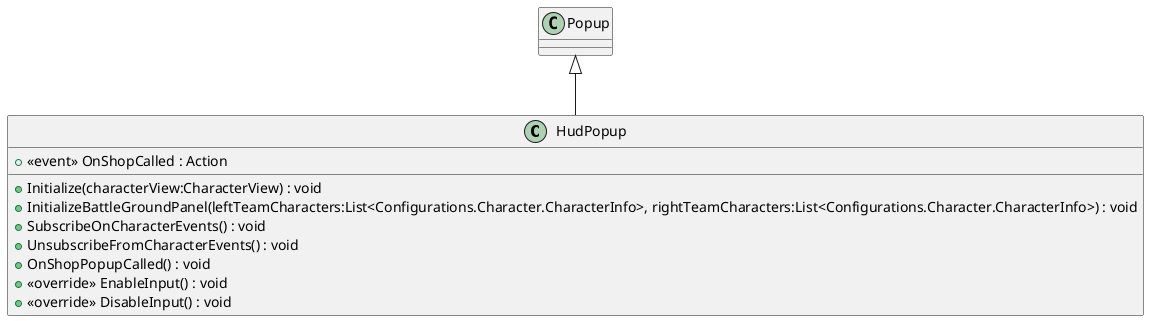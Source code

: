 @startuml
class HudPopup {
    +  <<event>> OnShopCalled : Action 
    + Initialize(characterView:CharacterView) : void
    + InitializeBattleGroundPanel(leftTeamCharacters:List<Configurations.Character.CharacterInfo>, rightTeamCharacters:List<Configurations.Character.CharacterInfo>) : void
    + SubscribeOnCharacterEvents() : void
    + UnsubscribeFromCharacterEvents() : void
    + OnShopPopupCalled() : void
    + <<override>> EnableInput() : void
    + <<override>> DisableInput() : void
}
Popup <|-- HudPopup
@enduml
